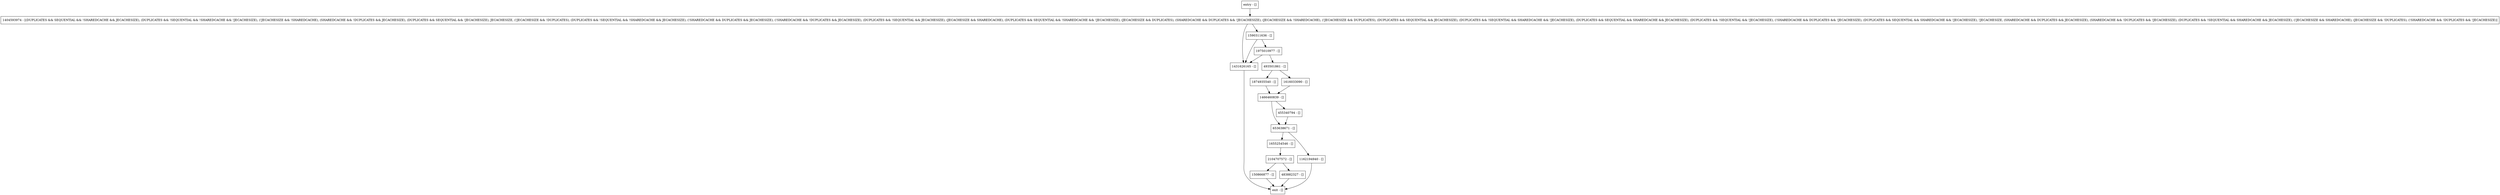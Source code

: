 digraph performDeadlockDetectionDelay {
node [shape=record];
1466460839 [label="1466460839 - []"];
150866877 [label="150866877 - []"];
1874935540 [label="1874935540 - []"];
entry [label="entry - []"];
exit [label="exit - []"];
1404593974 [label="1404593974 - [(DUPLICATES && SEQUENTIAL && !SHAREDCACHE && JECACHESIZE), (DUPLICATES && !SEQUENTIAL && !SHAREDCACHE && !JECACHESIZE), (!JECACHESIZE && !SHAREDCACHE), (SHAREDCACHE && !DUPLICATES && JECACHESIZE), (DUPLICATES && SEQUENTIAL && !JECACHESIZE), JECACHESIZE, (!JECACHESIZE && !DUPLICATES), (DUPLICATES && !SEQUENTIAL && !SHAREDCACHE && JECACHESIZE), (!SHAREDCACHE && DUPLICATES && JECACHESIZE), (!SHAREDCACHE && !DUPLICATES && JECACHESIZE), (DUPLICATES && !SEQUENTIAL && JECACHESIZE), (JECACHESIZE && SHAREDCACHE), (DUPLICATES && SEQUENTIAL && !SHAREDCACHE && !JECACHESIZE), (JECACHESIZE && DUPLICATES), (SHAREDCACHE && DUPLICATES && !JECACHESIZE), (JECACHESIZE && !SHAREDCACHE), (!JECACHESIZE && DUPLICATES), (DUPLICATES && SEQUENTIAL && JECACHESIZE), (DUPLICATES && !SEQUENTIAL && SHAREDCACHE && !JECACHESIZE), (DUPLICATES && SEQUENTIAL && SHAREDCACHE && JECACHESIZE), (DUPLICATES && !SEQUENTIAL && !JECACHESIZE), (!SHAREDCACHE && DUPLICATES && !JECACHESIZE), (DUPLICATES && SEQUENTIAL && SHAREDCACHE && !JECACHESIZE), !JECACHESIZE, (SHAREDCACHE && DUPLICATES && JECACHESIZE), (SHAREDCACHE && !DUPLICATES && !JECACHESIZE), (DUPLICATES && !SEQUENTIAL && SHAREDCACHE && JECACHESIZE), (!JECACHESIZE && SHAREDCACHE), (JECACHESIZE && !DUPLICATES), (!SHAREDCACHE && !DUPLICATES && !JECACHESIZE)]"];
653638671 [label="653638671 - []"];
2104707572 [label="2104707572 - []"];
1431626165 [label="1431626165 - []"];
1616033090 [label="1616033090 - []"];
1655254546 [label="1655254546 - []"];
483882327 [label="483882327 - []"];
1975010977 [label="1975010977 - []"];
493501861 [label="493501861 - []"];
1590311636 [label="1590311636 - []"];
1162194940 [label="1162194940 - []"];
455340794 [label="455340794 - []"];
entry;
exit;
1466460839 -> 653638671;
1466460839 -> 455340794;
150866877 -> exit;
1874935540 -> 1466460839;
entry -> 1404593974;
1404593974 -> 1431626165;
1404593974 -> 1590311636;
653638671 -> 1655254546;
653638671 -> 1162194940;
2104707572 -> 483882327;
2104707572 -> 150866877;
1431626165 -> exit;
1616033090 -> 1466460839;
1655254546 -> 2104707572;
483882327 -> exit;
1975010977 -> 1431626165;
1975010977 -> 493501861;
493501861 -> 1616033090;
493501861 -> 1874935540;
1590311636 -> 1431626165;
1590311636 -> 1975010977;
1162194940 -> exit;
455340794 -> 653638671;
}

